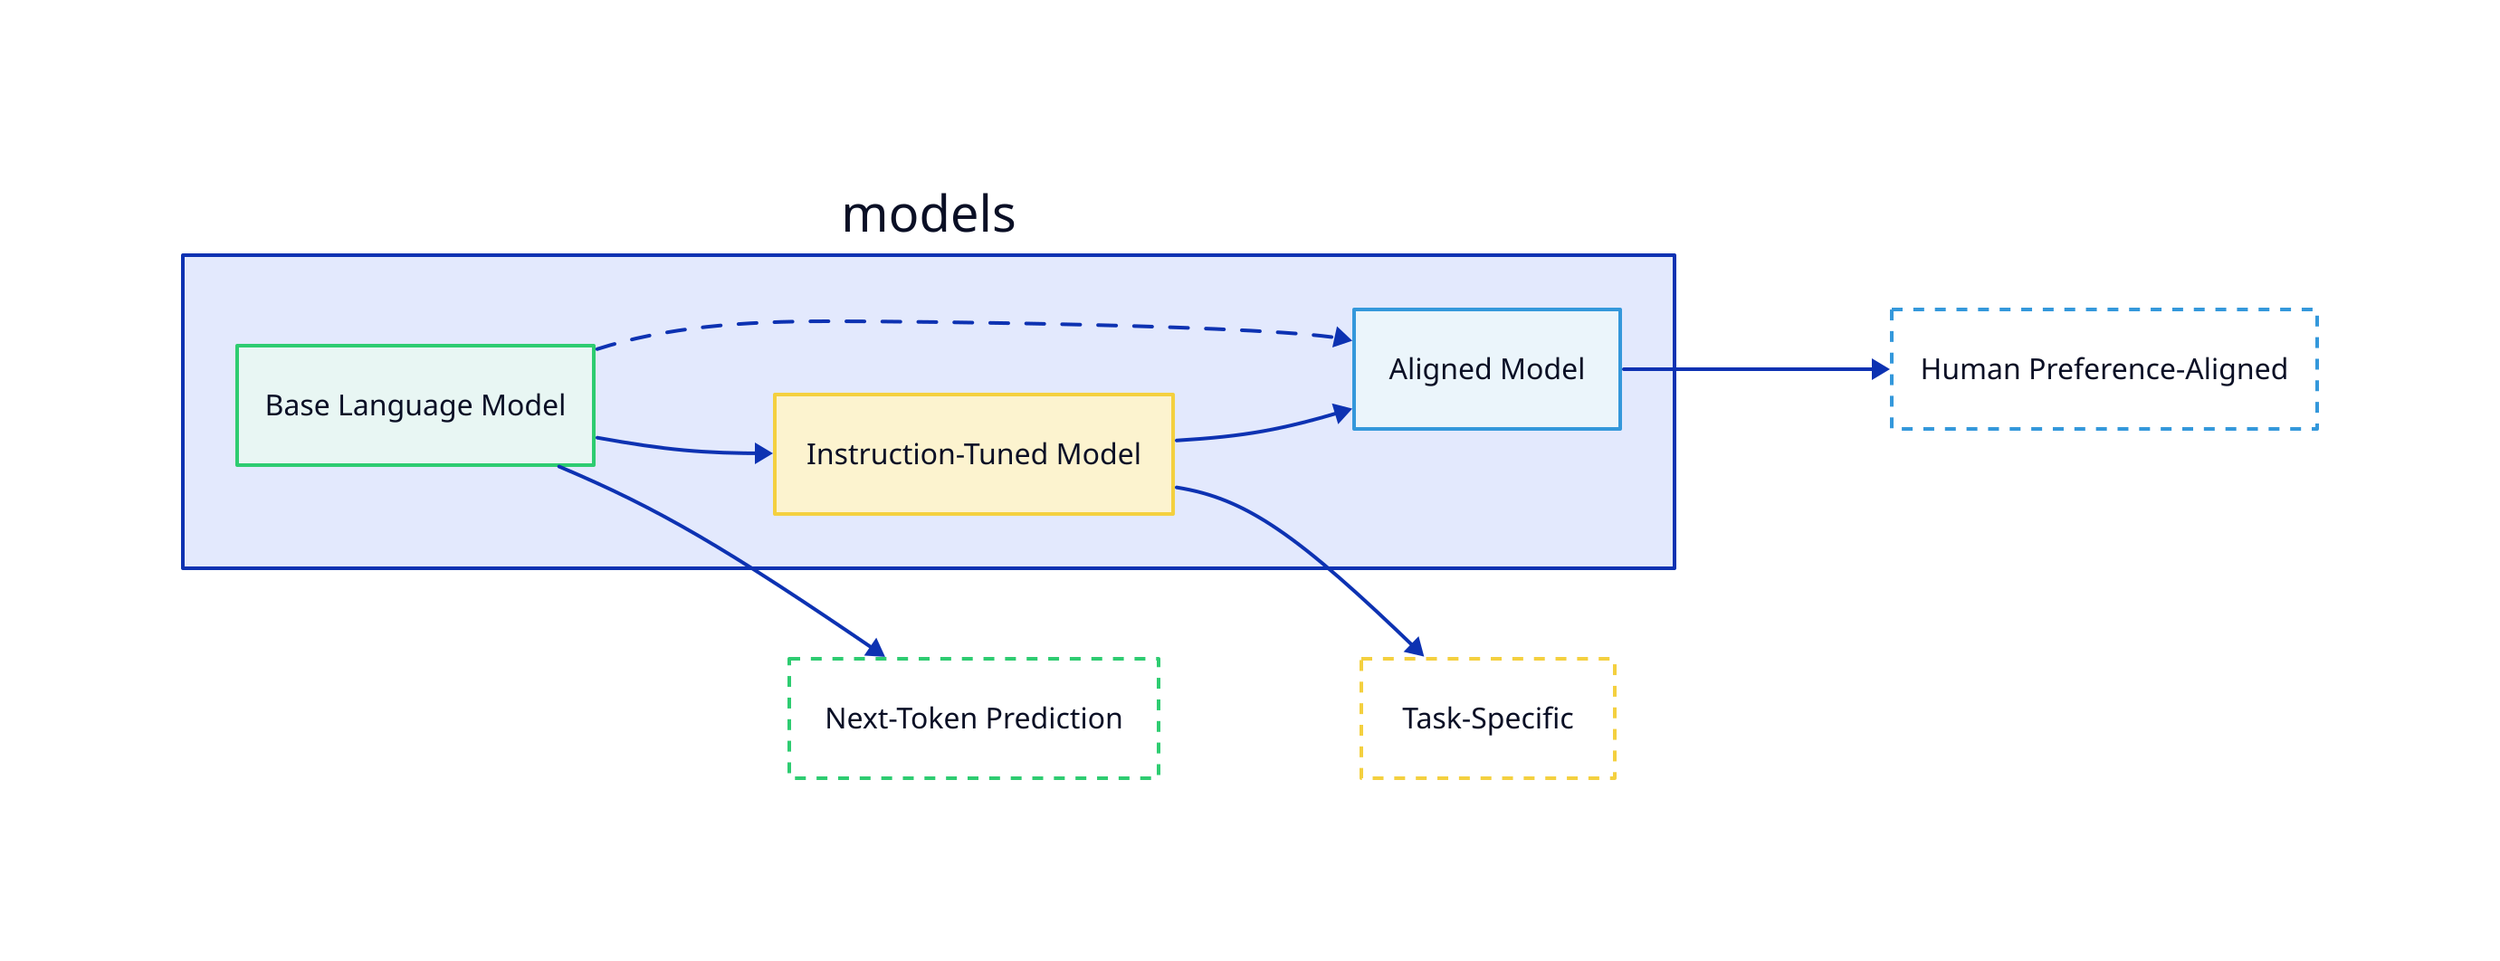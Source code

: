 # Main container for models and explanations
models: {
  direction: right

  base: Base Language Model {
    shape: rectangle
    style.fill: "#E8F6F3"
    style.stroke: "#2ECC71"
  }

  inst: Instruction-Tuned Model {
    shape: rectangle
    style.fill: "#FCF3CF"
    style.stroke: "#F4D03F"
  }

  aligned: Aligned Model {
    shape: rectangle
    style.fill: "#EBF5FB"
    style.stroke: "#3498DB"
  }

  # Main progression
  base -> inst -> aligned

  # Direct alignment path
  base -> aligned: {
    style.stroke-dash: 5
  }
}

# Notes under models
base_note: Next-Token Prediction {
  shape: rectangle
  style.fill: "#FFFFFF"
  style.stroke: "#2ECC71"
  style.stroke-dash: 3
}

inst_note: Task-Specific {
  shape: rectangle
  style.fill: "#FFFFFF"
  style.stroke: "#F4D03F"
  style.stroke-dash: 3
}

aligned_note: Human Preference-Aligned {
  shape: rectangle
  style.fill: "#FFFFFF"
  style.stroke: "#3498DB"
  style.stroke-dash: 3
}

# Connect models to notes
models.base -> base_note: {
  direction: down
}

models.inst -> inst_note: {
  direction: down
}

models.aligned -> aligned_note: {
  direction: down
}

direction: right
